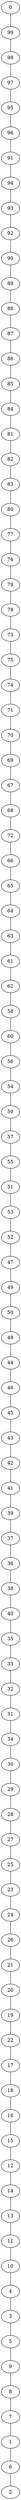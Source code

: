 graph DFS_I_grafoGeografico_100_63  {
0;
99;
98;
97;
95;
96;
91;
94;
93;
92;
90;
89;
88;
87;
86;
85;
84;
81;
82;
83;
80;
77;
76;
79;
78;
73;
75;
74;
71;
70;
69;
67;
68;
72;
66;
65;
64;
63;
61;
62;
58;
60;
56;
54;
59;
57;
55;
51;
53;
52;
47;
49;
50;
48;
44;
46;
45;
43;
42;
41;
39;
37;
36;
38;
40;
35;
33;
32;
31;
34;
30;
29;
28;
27;
25;
23;
24;
26;
21;
20;
19;
22;
17;
18;
16;
15;
12;
14;
13;
11;
10;
4;
3;
5;
9;
8;
7;
1;
6;
2;
0 -- 99;
99 -- 98;
98 -- 97;
97 -- 95;
95 -- 96;
96 -- 91;
91 -- 94;
94 -- 93;
93 -- 92;
92 -- 90;
90 -- 89;
89 -- 88;
88 -- 87;
87 -- 86;
86 -- 85;
85 -- 84;
84 -- 81;
81 -- 82;
82 -- 83;
83 -- 80;
80 -- 77;
77 -- 76;
76 -- 79;
79 -- 78;
78 -- 73;
73 -- 75;
75 -- 74;
74 -- 71;
71 -- 70;
70 -- 69;
69 -- 67;
67 -- 68;
68 -- 72;
72 -- 66;
66 -- 65;
65 -- 64;
64 -- 63;
63 -- 61;
61 -- 62;
62 -- 58;
58 -- 60;
60 -- 56;
56 -- 54;
54 -- 59;
59 -- 57;
57 -- 55;
55 -- 51;
51 -- 53;
53 -- 52;
52 -- 47;
47 -- 49;
49 -- 50;
50 -- 48;
48 -- 44;
44 -- 46;
46 -- 45;
45 -- 43;
43 -- 42;
42 -- 41;
41 -- 39;
39 -- 37;
37 -- 36;
36 -- 38;
38 -- 40;
40 -- 35;
35 -- 33;
33 -- 32;
32 -- 31;
31 -- 34;
34 -- 30;
30 -- 29;
29 -- 28;
28 -- 27;
27 -- 25;
25 -- 23;
23 -- 24;
24 -- 26;
26 -- 21;
21 -- 20;
20 -- 19;
19 -- 22;
22 -- 17;
17 -- 18;
18 -- 16;
16 -- 15;
15 -- 12;
12 -- 14;
14 -- 13;
13 -- 11;
11 -- 10;
10 -- 4;
4 -- 3;
3 -- 5;
5 -- 9;
9 -- 8;
8 -- 7;
7 -- 1;
1 -- 6;
6 -- 2;
}